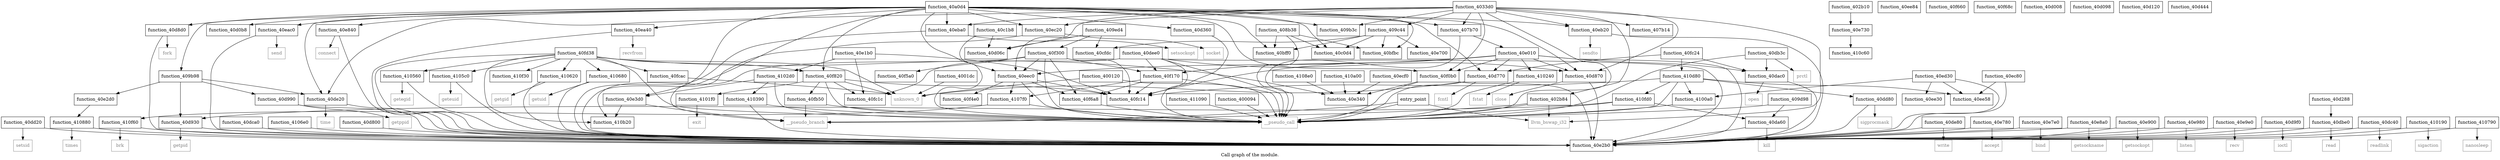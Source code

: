 digraph "Call graph of the module." {
  label="Call graph of the module.";
  node [shape=record];

  Node_function_40dd20 [label="{function_40dd20}"];
  Node_function_40dd80 [label="{function_40dd80}"];
  Node_function_40de20 [label="{function_40de20}"];
  Node_function_40de80 [label="{function_40de80}"];
  Node_function_40eac0 [label="{function_40eac0}"];
  Node_function_40dee0 [label="{function_40dee0}"];
  Node_function_40e010 [label="{function_40e010}"];
  Node_function_40e340 [label="{function_40e340}"];
  Node_function_40eba0 [label="{function_40eba0}"];
  Node_function_40e3d0 [label="{function_40e3d0}"];
  Node_function_40d990 [label="{function_40d990}"];
  Node_function_40d870 [label="{function_40d870}"];
  Node_function_40d8d0 [label="{function_40d8d0}"];
  Node_function_40fc14 [label="{function_40fc14}"];
  Node_function_40d930 [label="{function_40d930}"];
  Node_function_40ec20 [label="{function_40ec20}"];
  Node_function_40e700 [label="{function_40e700}"];
  Node_function_40ec80 [label="{function_40ec80}"];
  Node_function_40e730 [label="{function_40e730}"];
  Node_function_40ecf0 [label="{function_40ecf0}"];
  Node_function_40ed30 [label="{function_40ed30}"];
  Node_function_40e780 [label="{function_40e780}"];
  Node_function_40ee30 [label="{function_40ee30}"];
  Node_function_40ee58 [label="{function_40ee58}"];
  Node_function_40e7e0 [label="{function_40e7e0}"];
  Node_function_40ee84 [label="{function_40ee84}"];
  Node_function_40e840 [label="{function_40e840}"];
  Node_function_40eec0 [label="{function_40eec0}"];
  Node_function_40f0b0 [label="{function_40f0b0}"];
  Node_function_40e8a0 [label="{function_40e8a0}"];
  Node_function_40f170 [label="{function_40f170}"];
  Node_function_40f300 [label="{function_40f300}"];
  Node_function_40e900 [label="{function_40e900}"];
  Node_function_40f820 [label="{function_40f820}"];
  Node_function_40f4e0 [label="{function_40f4e0}"];
  Node_function_40e980 [label="{function_40e980}"];
  Node_function_40f5a0 [label="{function_40f5a0}"];
  Node_function_40e9e0 [label="{function_40e9e0}"];
  Node_function_40fb50 [label="{function_40fb50}"];
  Node_function_40e1b0 [label="{function_40e1b0}"];
  Node_function_40fc1c [label="{function_40fc1c}"];
  Node_function_40e2b0 [label="{function_40e2b0}"];
  Node_function_40d9f0 [label="{function_40d9f0}"];
  Node_function_40da60 [label="{function_40da60}"];
  Node_function_40f6a8 [label="{function_40f6a8}"];
  Node_function_40dac0 [label="{function_40dac0}"];
  Node_function_40fcac [label="{function_40fcac}"];
  Node_function_40db3c [label="{function_40db3c}"];
  Node_function_40dbe0 [label="{function_40dbe0}"];
  Node_function_40eb20 [label="{function_40eb20}"];
  Node_function_40dc40 [label="{function_40dc40}"];
  Node_function_40dca0 [label="{function_40dca0}"];
  Node_function_40e2d0 [label="{function_40e2d0}"];
  Node_function_40f660 [label="{function_40f660}"];
  Node_function_40ea40 [label="{function_40ea40}"];
  Node_function_410190 [label="{function_410190}"];
  Node_function_4101f0 [label="{function_4101f0}"];
  Node_function_410240 [label="{function_410240}"];
  Node_function_4102d0 [label="{function_4102d0}"];
  Node_function_410390 [label="{function_410390}"];
  Node_function_410560 [label="{function_410560}"];
  Node_function_4105c0 [label="{function_4105c0}"];
  Node_function_4100a0 [label="{function_4100a0}"];
  Node_function_40fd38 [label="{function_40fd38}"];
  Node_function_40fc24 [label="{function_40fc24}"];
  Node_times [color="gray50", fontcolor="gray50", label="{times}"];
  Node_brk [color="gray50", fontcolor="gray50", label="{brk}"];
  Node_llvm_bswap_i32 [color="gray50", fontcolor="gray50", label="{llvm_bswap_i32}"];
  Node_function_410620 [label="{function_410620}"];
  Node_function_410680 [label="{function_410680}"];
  Node_function_4106e0 [label="{function_4106e0}"];
  Node_function_410790 [label="{function_410790}"];
  Node_function_4107f0 [label="{function_4107f0}"];
  Node_function_410880 [label="{function_410880}"];
  Node_function_4108e0 [label="{function_4108e0}"];
  Node_function_410a00 [label="{function_410a00}"];
  Node_function_410b20 [label="{function_410b20}"];
  Node_function_410c60 [label="{function_410c60}"];
  Node_function_410d80 [label="{function_410d80}"];
  Node_function_410f30 [label="{function_410f30}"];
  Node_function_410f60 [label="{function_410f60}"];
  Node_function_410fd0 [label="{function_410fd0}"];
  Node_function_411090 [label="{function_411090}"];
  Node_unknown_0 [color="gray50", fontcolor="gray50", label="{unknown_0}"];
  Node_fcntl [color="gray50", fontcolor="gray50", label="{fcntl}"];
  Node_close [color="gray50", fontcolor="gray50", label="{close}"];
  Node_fork [color="gray50", fontcolor="gray50", label="{fork}"];
  Node_getpid [color="gray50", fontcolor="gray50", label="{getpid}"];
  Node_getppid [color="gray50", fontcolor="gray50", label="{getppid}"];
  Node_ioctl [color="gray50", fontcolor="gray50", label="{ioctl}"];
  Node_kill [color="gray50", fontcolor="gray50", label="{kill}"];
  Node_open [color="gray50", fontcolor="gray50", label="{open}"];
  Node_prctl [color="gray50", fontcolor="gray50", label="{prctl}"];
  Node_read [color="gray50", fontcolor="gray50", label="{read}"];
  Node_readlink [color="gray50", fontcolor="gray50", label="{readlink}"];
  Node_setsid [color="gray50", fontcolor="gray50", label="{setsid}"];
  Node_sigprocmask [color="gray50", fontcolor="gray50", label="{sigprocmask}"];
  Node_time [color="gray50", fontcolor="gray50", label="{time}"];
  Node_write [color="gray50", fontcolor="gray50", label="{write}"];
  Node_accept [color="gray50", fontcolor="gray50", label="{accept}"];
  Node_bind [color="gray50", fontcolor="gray50", label="{bind}"];
  Node_connect [color="gray50", fontcolor="gray50", label="{connect}"];
  Node_getsockname [color="gray50", fontcolor="gray50", label="{getsockname}"];
  Node_getsockopt [color="gray50", fontcolor="gray50", label="{getsockopt}"];
  Node_listen [color="gray50", fontcolor="gray50", label="{listen}"];
  Node_recv [color="gray50", fontcolor="gray50", label="{recv}"];
  Node_recvfrom [color="gray50", fontcolor="gray50", label="{recvfrom}"];
  Node_send [color="gray50", fontcolor="gray50", label="{send}"];
  Node_sendto [color="gray50", fontcolor="gray50", label="{sendto}"];
  Node_setsockopt [color="gray50", fontcolor="gray50", label="{setsockopt}"];
  Node_socket [color="gray50", fontcolor="gray50", label="{socket}"];
  Node_sigaction [color="gray50", fontcolor="gray50", label="{sigaction}"];
  Node_exit [color="gray50", fontcolor="gray50", label="{exit}"];
  Node_fstat [color="gray50", fontcolor="gray50", label="{fstat}"];
  Node_getegid [color="gray50", fontcolor="gray50", label="{getegid}"];
  Node_geteuid [color="gray50", fontcolor="gray50", label="{geteuid}"];
  Node_getgid [color="gray50", fontcolor="gray50", label="{getgid}"];
  Node_getuid [color="gray50", fontcolor="gray50", label="{getuid}"];
  Node_nanosleep [color="gray50", fontcolor="gray50", label="{nanosleep}"];
  Node___pseudo_call [color="gray50", fontcolor="gray50", label="{__pseudo_call}"];
  Node___pseudo_branch [color="gray50", fontcolor="gray50", label="{__pseudo_branch}"];
  Node_function_400094 [label="{function_400094}"];
  Node_function_400120 [label="{function_400120}"];
  Node_function_4001dc [label="{function_4001dc}"];
  Node_entry_point [label="{entry_point}"];
  Node_function_402b10 [label="{function_402b10}"];
  Node_function_402b84 [label="{function_402b84}"];
  Node_function_4033d0 [label="{function_4033d0}"];
  Node_function_40a0d4 [label="{function_40a0d4}"];
  Node_function_407b14 [label="{function_407b14}"];
  Node_function_407b70 [label="{function_407b70}"];
  Node_function_408b38 [label="{function_408b38}"];
  Node_function_409b3c [label="{function_409b3c}"];
  Node_function_409b98 [label="{function_409b98}"];
  Node_function_409c44 [label="{function_409c44}"];
  Node_function_409d98 [label="{function_409d98}"];
  Node_function_409ed4 [label="{function_409ed4}"];
  Node_function_40f68c [label="{function_40f68c}"];
  Node_function_40bfbc [label="{function_40bfbc}"];
  Node_function_40bff0 [label="{function_40bff0}"];
  Node_function_40c0d4 [label="{function_40c0d4}"];
  Node_function_40c1b8 [label="{function_40c1b8}"];
  Node_function_40cfdc [label="{function_40cfdc}"];
  Node_function_40d008 [label="{function_40d008}"];
  Node_function_40d06c [label="{function_40d06c}"];
  Node_function_40d098 [label="{function_40d098}"];
  Node_function_40d0b8 [label="{function_40d0b8}"];
  Node_function_40d120 [label="{function_40d120}"];
  Node_function_40d288 [label="{function_40d288}"];
  Node_function_40d360 [label="{function_40d360}"];
  Node_function_40d444 [label="{function_40d444}"];
  Node_function_40d770 [label="{function_40d770}"];
  Node_function_40d800 [label="{function_40d800}"];
  Node_function_40dd20 -> Node_function_40e2b0;
  Node_function_40dd20 -> Node_setsid;
  Node_function_40dd80 -> Node_function_40e2b0;
  Node_function_40dd80 -> Node_sigprocmask;
  Node_function_40de20 -> Node_function_40e2b0;
  Node_function_40de20 -> Node_time;
  Node_function_40de80 -> Node_function_40e2b0;
  Node_function_40de80 -> Node_write;
  Node_function_40eac0 -> Node_function_40e2b0;
  Node_function_40eac0 -> Node_send;
  Node_function_40dee0 -> Node_function_40d870;
  Node_function_40dee0 -> Node_function_40fc14;
  Node_function_40dee0 -> Node_function_40f170;
  Node_function_40dee0 -> Node_function_40fc1c;
  Node_function_40dee0 -> Node_function_40e2b0;
  Node_function_40dee0 -> Node___pseudo_call;
  Node_function_40e010 -> Node_function_40d870;
  Node_function_40e010 -> Node_function_40fc14;
  Node_function_40e010 -> Node_function_40eec0;
  Node_function_40e010 -> Node_function_40f0b0;
  Node_function_40e010 -> Node_function_40f170;
  Node_function_40e010 -> Node_function_40e2b0;
  Node_function_40e010 -> Node_function_40dac0;
  Node_function_40e010 -> Node_function_410240;
  Node_function_40e010 -> Node_function_40d770;
  Node_function_40eba0 -> Node_function_40e2b0;
  Node_function_40eba0 -> Node_setsockopt;
  Node_function_40e3d0 -> Node_function_410b20;
  Node_function_40e3d0 -> Node___pseudo_branch;
  Node_function_40d990 -> Node_function_40e2b0;
  Node_function_40d990 -> Node_getppid;
  Node_function_40d870 -> Node_function_40e2b0;
  Node_function_40d870 -> Node_close;
  Node_function_40d8d0 -> Node_function_40e2b0;
  Node_function_40d8d0 -> Node_fork;
  Node_function_40d930 -> Node_function_40e2b0;
  Node_function_40d930 -> Node_getpid;
  Node_function_40ec20 -> Node_function_40e2b0;
  Node_function_40ec20 -> Node_socket;
  Node_function_40ec80 -> Node_function_40ee58;
  Node_function_40ec80 -> Node_function_40e2b0;
  Node_function_40e730 -> Node_function_410c60;
  Node_function_40ecf0 -> Node_function_40e340;
  Node_function_40ed30 -> Node_function_40ee30;
  Node_function_40ed30 -> Node_function_40ee58;
  Node_function_40ed30 -> Node_function_40e2b0;
  Node_function_40ed30 -> Node_function_4100a0;
  Node_function_40e780 -> Node_function_40e2b0;
  Node_function_40e780 -> Node_accept;
  Node_function_40e7e0 -> Node_function_40e2b0;
  Node_function_40e7e0 -> Node_bind;
  Node_function_40e840 -> Node_function_40e2b0;
  Node_function_40e840 -> Node_connect;
  Node_function_40eec0 -> Node_function_40fc14;
  Node_function_40eec0 -> Node_function_40f4e0;
  Node_function_40eec0 -> Node_function_40f6a8;
  Node_function_40eec0 -> Node_function_4107f0;
  Node_function_40eec0 -> Node___pseudo_call;
  Node_function_40f0b0 -> Node_function_40e340;
  Node_function_40f0b0 -> Node_function_40e2b0;
  Node_function_40f0b0 -> Node___pseudo_call;
  Node_function_40e8a0 -> Node_function_40e2b0;
  Node_function_40e8a0 -> Node_getsockname;
  Node_function_40f170 -> Node_function_40fc14;
  Node_function_40f170 -> Node_function_40f6a8;
  Node_function_40f170 -> Node_function_4107f0;
  Node_function_40f170 -> Node___pseudo_call;
  Node_function_40f300 -> Node_function_40fc14;
  Node_function_40f300 -> Node_function_40eec0;
  Node_function_40f300 -> Node_function_40f170;
  Node_function_40f300 -> Node_function_40f5a0;
  Node_function_40f300 -> Node_function_40f6a8;
  Node_function_40f300 -> Node_function_410b20;
  Node_function_40f300 -> Node___pseudo_call;
  Node_function_40e900 -> Node_function_40e2b0;
  Node_function_40e900 -> Node_getsockopt;
  Node_function_40f820 -> Node_function_40fc14;
  Node_function_40f820 -> Node_function_40fb50;
  Node_function_40f820 -> Node_function_40fc1c;
  Node_function_40f820 -> Node_function_4101f0;
  Node_function_40f820 -> Node_unknown_0;
  Node_function_40f820 -> Node___pseudo_call;
  Node_function_40e980 -> Node_function_40e2b0;
  Node_function_40e980 -> Node_listen;
  Node_function_40e9e0 -> Node_function_40e2b0;
  Node_function_40e9e0 -> Node_recv;
  Node_function_40fb50 -> Node___pseudo_call;
  Node_function_40fb50 -> Node___pseudo_branch;
  Node_function_40e1b0 -> Node_function_40fc14;
  Node_function_40e1b0 -> Node_function_40fc1c;
  Node_function_40e1b0 -> Node_function_4102d0;
  Node_function_40d9f0 -> Node_function_40e2b0;
  Node_function_40d9f0 -> Node_ioctl;
  Node_function_40da60 -> Node_function_40e2b0;
  Node_function_40da60 -> Node_kill;
  Node_function_40f6a8 -> Node___pseudo_call;
  Node_function_40dac0 -> Node_function_40e2b0;
  Node_function_40dac0 -> Node_open;
  Node_function_40fcac -> Node_unknown_0;
  Node_function_40db3c -> Node_function_40dac0;
  Node_function_40db3c -> Node_prctl;
  Node_function_40db3c -> Node___pseudo_call;
  Node_function_40dbe0 -> Node_function_40e2b0;
  Node_function_40dbe0 -> Node_read;
  Node_function_40eb20 -> Node_function_40e2b0;
  Node_function_40eb20 -> Node_sendto;
  Node_function_40dc40 -> Node_function_40e2b0;
  Node_function_40dc40 -> Node_readlink;
  Node_function_40dca0 -> Node_function_40e2b0;
  Node_function_40e2d0 -> Node_function_410880;
  Node_function_40ea40 -> Node_function_40e2b0;
  Node_function_40ea40 -> Node_recvfrom;
  Node_function_410190 -> Node_function_40e2b0;
  Node_function_410190 -> Node_sigaction;
  Node_function_4101f0 -> Node_exit;
  Node_function_410240 -> Node_fstat;
  Node_function_410240 -> Node___pseudo_call;
  Node_function_4102d0 -> Node_function_40e3d0;
  Node_function_4102d0 -> Node_function_410390;
  Node_function_4102d0 -> Node___pseudo_call;
  Node_function_410390 -> Node_function_40e2b0;
  Node_function_410390 -> Node___pseudo_call;
  Node_function_410560 -> Node_function_40e2b0;
  Node_function_410560 -> Node_getegid;
  Node_function_4105c0 -> Node_function_40e2b0;
  Node_function_4105c0 -> Node_geteuid;
  Node_function_4100a0 -> Node___pseudo_call;
  Node_function_40fd38 -> Node_function_40e340;
  Node_function_40fd38 -> Node_function_40f820;
  Node_function_40fd38 -> Node_function_40e2b0;
  Node_function_40fd38 -> Node_function_40fcac;
  Node_function_40fd38 -> Node_function_410560;
  Node_function_40fd38 -> Node_function_4105c0;
  Node_function_40fd38 -> Node_function_410620;
  Node_function_40fd38 -> Node_function_410680;
  Node_function_40fd38 -> Node_function_410b20;
  Node_function_40fd38 -> Node_function_410f30;
  Node_function_40fd38 -> Node_unknown_0;
  Node_function_40fd38 -> Node___pseudo_call;
  Node_function_40fc24 -> Node_function_40dac0;
  Node_function_40fc24 -> Node_function_410d80;
  Node_function_40fc24 -> Node_function_40d770;
  Node_function_410620 -> Node_function_40e2b0;
  Node_function_410620 -> Node_getgid;
  Node_function_410680 -> Node_function_40e2b0;
  Node_function_410680 -> Node_getuid;
  Node_function_4106e0 -> Node_function_40e2b0;
  Node_function_410790 -> Node_function_40e2b0;
  Node_function_410790 -> Node_nanosleep;
  Node_function_4107f0 -> Node_function_410f60;
  Node_function_4107f0 -> Node___pseudo_call;
  Node_function_410880 -> Node_function_40e2b0;
  Node_function_410880 -> Node_times;
  Node_function_4108e0 -> Node_function_40e340;
  Node_function_410a00 -> Node_function_40e340;
  Node_function_410d80 -> Node_function_40dd80;
  Node_function_410d80 -> Node_function_40fc14;
  Node_function_410d80 -> Node_function_40ee58;
  Node_function_410d80 -> Node_function_4100a0;
  Node_function_410d80 -> Node_function_410fd0;
  Node_function_410d80 -> Node___pseudo_call;
  Node_function_410f60 -> Node_function_40e2b0;
  Node_function_410f60 -> Node_brk;
  Node_function_410fd0 -> Node_function_40d930;
  Node_function_410fd0 -> Node_function_40da60;
  Node_function_410fd0 -> Node___pseudo_call;
  Node_function_411090 -> Node___pseudo_call;
  Node_function_400094 -> Node___pseudo_call;
  Node_function_400120 -> Node_unknown_0;
  Node_function_400120 -> Node___pseudo_call;
  Node_function_4001dc -> Node_unknown_0;
  Node_entry_point -> Node_llvm_bswap_i32;
  Node_entry_point -> Node___pseudo_call;
  Node_entry_point -> Node___pseudo_branch;
  Node_function_402b10 -> Node_function_40e730;
  Node_function_402b84 -> Node_llvm_bswap_i32;
  Node_function_402b84 -> Node___pseudo_call;
  Node_function_402b84 -> Node___pseudo_branch;
  Node_function_4033d0 -> Node_function_40de20;
  Node_function_4033d0 -> Node_function_40eba0;
  Node_function_4033d0 -> Node_function_40d870;
  Node_function_4033d0 -> Node_function_40ec20;
  Node_function_4033d0 -> Node_function_40f0b0;
  Node_function_4033d0 -> Node_function_40eb20;
  Node_function_4033d0 -> Node_llvm_bswap_i32;
  Node_function_4033d0 -> Node___pseudo_call;
  Node_function_4033d0 -> Node_function_402b84;
  Node_function_4033d0 -> Node_function_407b14;
  Node_function_4033d0 -> Node_function_407b70;
  Node_function_4033d0 -> Node_function_409b3c;
  Node_function_4033d0 -> Node_function_409c44;
  Node_function_4033d0 -> Node_function_40d06c;
  Node_function_40a0d4 -> Node_function_40de20;
  Node_function_40a0d4 -> Node_function_40eac0;
  Node_function_40a0d4 -> Node_function_40eba0;
  Node_function_40a0d4 -> Node_function_40e3d0;
  Node_function_40a0d4 -> Node_function_40d870;
  Node_function_40a0d4 -> Node_function_40d8d0;
  Node_function_40a0d4 -> Node_function_40ec20;
  Node_function_40a0d4 -> Node_function_40e840;
  Node_function_40a0d4 -> Node_function_40f0b0;
  Node_function_40a0d4 -> Node_function_40f820;
  Node_function_40a0d4 -> Node_function_40eb20;
  Node_function_40a0d4 -> Node_function_40ea40;
  Node_function_40a0d4 -> Node___pseudo_call;
  Node_function_40a0d4 -> Node___pseudo_branch;
  Node_function_40a0d4 -> Node_function_407b70;
  Node_function_40a0d4 -> Node_function_409b3c;
  Node_function_40a0d4 -> Node_function_409b98;
  Node_function_40a0d4 -> Node_function_40bfbc;
  Node_function_40a0d4 -> Node_function_40bff0;
  Node_function_40a0d4 -> Node_function_40c0d4;
  Node_function_40a0d4 -> Node_function_40d0b8;
  Node_function_40a0d4 -> Node_function_40d360;
  Node_function_40a0d4 -> Node_function_40d770;
  Node_function_407b70 -> Node_function_40e010;
  Node_function_407b70 -> Node___pseudo_call;
  Node_function_408b38 -> Node___pseudo_call;
  Node_function_408b38 -> Node_function_40bfbc;
  Node_function_408b38 -> Node_function_40bff0;
  Node_function_408b38 -> Node_function_40c0d4;
  Node_function_409b98 -> Node_function_40de20;
  Node_function_409b98 -> Node_function_40d990;
  Node_function_409b98 -> Node_function_40d930;
  Node_function_409b98 -> Node_function_40e2d0;
  Node_function_409c44 -> Node_function_40e700;
  Node_function_409c44 -> Node_function_40bfbc;
  Node_function_409c44 -> Node_function_40bff0;
  Node_function_409c44 -> Node_function_40c0d4;
  Node_function_409c44 -> Node_function_40cfdc;
  Node_function_409d98 -> Node_function_40da60;
  Node_function_409d98 -> Node___pseudo_call;
  Node_function_409ed4 -> Node_function_40eec0;
  Node_function_409ed4 -> Node_function_40f300;
  Node_function_409ed4 -> Node_function_40cfdc;
  Node_function_409ed4 -> Node_function_40d06c;
  Node_function_40c1b8 -> Node_function_40eec0;
  Node_function_40c1b8 -> Node_function_40d06c;
  Node_function_40d288 -> Node_function_40dbe0;
  Node_function_40d360 -> Node___pseudo_call;
  Node_function_40d770 -> Node_unknown_0;
  Node_function_40d770 -> Node_fcntl;
  Node_function_40d770 -> Node___pseudo_call;
  Node_function_40d800 -> Node_function_40e2b0;
}

